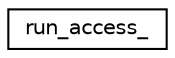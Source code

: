 digraph G
{
  edge [fontname="Helvetica",fontsize="10",labelfontname="Helvetica",labelfontsize="10"];
  node [fontname="Helvetica",fontsize="10",shape=record];
  rankdir="LR";
  Node1 [label="run_access_",height=0.2,width=0.4,color="black", fillcolor="white", style="filled",URL="$structrun__access__.html"];
}
